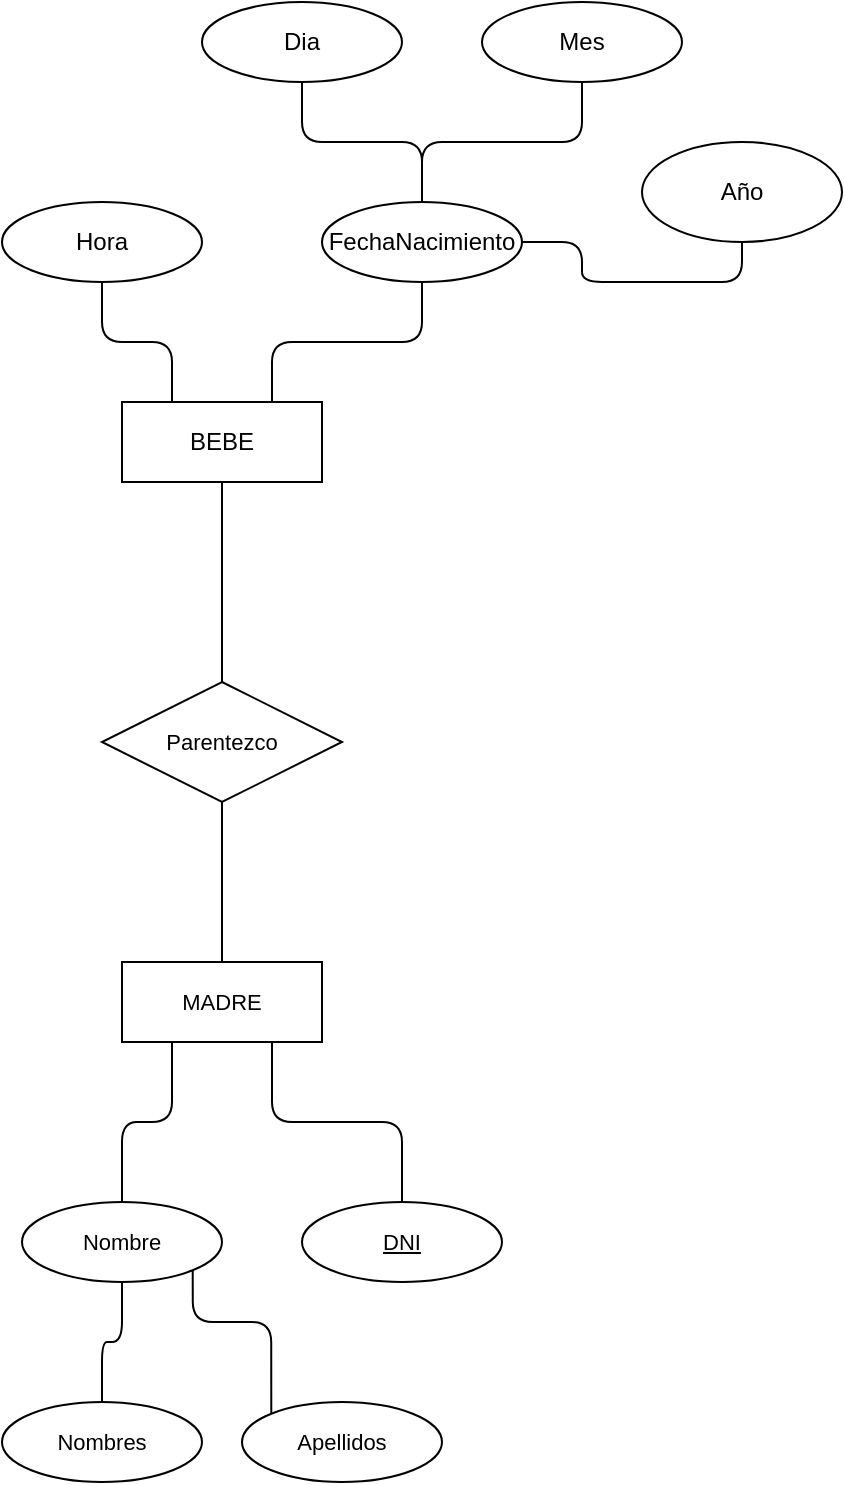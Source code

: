 <mxfile version="21.7.5" type="github">
  <diagram name="Page-1" id="y_5mR8TK6BPSaBvkGL9W">
    <mxGraphModel dx="422" dy="615" grid="1" gridSize="10" guides="1" tooltips="1" connect="1" arrows="1" fold="1" page="1" pageScale="1" pageWidth="1390" pageHeight="980" math="0" shadow="0">
      <root>
        <mxCell id="0" />
        <mxCell id="1" parent="0" />
        <mxCell id="GDuCBMHFjwOo6mm68kUU-7" style="edgeStyle=orthogonalEdgeStyle;rounded=1;orthogonalLoop=1;jettySize=auto;html=1;exitX=0.25;exitY=0;exitDx=0;exitDy=0;endArrow=none;endFill=0;" edge="1" parent="1" source="GDuCBMHFjwOo6mm68kUU-1" target="GDuCBMHFjwOo6mm68kUU-2">
          <mxGeometry relative="1" as="geometry" />
        </mxCell>
        <mxCell id="GDuCBMHFjwOo6mm68kUU-8" style="edgeStyle=orthogonalEdgeStyle;shape=connector;rounded=1;orthogonalLoop=1;jettySize=auto;html=1;exitX=0.75;exitY=0;exitDx=0;exitDy=0;entryX=0.5;entryY=1;entryDx=0;entryDy=0;labelBackgroundColor=default;strokeColor=default;fontFamily=Helvetica;fontSize=11;fontColor=default;endArrow=none;endFill=0;" edge="1" parent="1" source="GDuCBMHFjwOo6mm68kUU-1" target="GDuCBMHFjwOo6mm68kUU-3">
          <mxGeometry relative="1" as="geometry" />
        </mxCell>
        <mxCell id="GDuCBMHFjwOo6mm68kUU-1" value="BEBE" style="whiteSpace=wrap;html=1;align=center;" vertex="1" parent="1">
          <mxGeometry x="70" y="200" width="100" height="40" as="geometry" />
        </mxCell>
        <mxCell id="GDuCBMHFjwOo6mm68kUU-2" value="Hora" style="ellipse;whiteSpace=wrap;html=1;align=center;" vertex="1" parent="1">
          <mxGeometry x="10" y="100" width="100" height="40" as="geometry" />
        </mxCell>
        <mxCell id="GDuCBMHFjwOo6mm68kUU-9" style="edgeStyle=orthogonalEdgeStyle;shape=connector;rounded=1;orthogonalLoop=1;jettySize=auto;html=1;exitX=0.5;exitY=0;exitDx=0;exitDy=0;entryX=0.5;entryY=1;entryDx=0;entryDy=0;labelBackgroundColor=default;strokeColor=default;fontFamily=Helvetica;fontSize=11;fontColor=default;endArrow=none;endFill=0;" edge="1" parent="1" source="GDuCBMHFjwOo6mm68kUU-3" target="GDuCBMHFjwOo6mm68kUU-4">
          <mxGeometry relative="1" as="geometry" />
        </mxCell>
        <mxCell id="GDuCBMHFjwOo6mm68kUU-10" style="edgeStyle=orthogonalEdgeStyle;shape=connector;rounded=1;orthogonalLoop=1;jettySize=auto;html=1;exitX=0.5;exitY=0;exitDx=0;exitDy=0;entryX=0.5;entryY=1;entryDx=0;entryDy=0;labelBackgroundColor=default;strokeColor=default;fontFamily=Helvetica;fontSize=11;fontColor=default;endArrow=none;endFill=0;" edge="1" parent="1" source="GDuCBMHFjwOo6mm68kUU-3" target="GDuCBMHFjwOo6mm68kUU-6">
          <mxGeometry relative="1" as="geometry" />
        </mxCell>
        <mxCell id="GDuCBMHFjwOo6mm68kUU-11" style="edgeStyle=orthogonalEdgeStyle;shape=connector;rounded=1;orthogonalLoop=1;jettySize=auto;html=1;exitX=1;exitY=0.5;exitDx=0;exitDy=0;entryX=0.5;entryY=1;entryDx=0;entryDy=0;labelBackgroundColor=default;strokeColor=default;fontFamily=Helvetica;fontSize=11;fontColor=default;endArrow=none;endFill=0;" edge="1" parent="1" source="GDuCBMHFjwOo6mm68kUU-3" target="GDuCBMHFjwOo6mm68kUU-5">
          <mxGeometry relative="1" as="geometry" />
        </mxCell>
        <mxCell id="GDuCBMHFjwOo6mm68kUU-3" value="FechaNacimiento" style="ellipse;whiteSpace=wrap;html=1;align=center;" vertex="1" parent="1">
          <mxGeometry x="170" y="100" width="100" height="40" as="geometry" />
        </mxCell>
        <mxCell id="GDuCBMHFjwOo6mm68kUU-4" value="Dia" style="ellipse;whiteSpace=wrap;html=1;align=center;" vertex="1" parent="1">
          <mxGeometry x="110" width="100" height="40" as="geometry" />
        </mxCell>
        <mxCell id="GDuCBMHFjwOo6mm68kUU-5" value="Año" style="ellipse;whiteSpace=wrap;html=1;align=center;" vertex="1" parent="1">
          <mxGeometry x="330" y="70" width="100" height="50" as="geometry" />
        </mxCell>
        <mxCell id="GDuCBMHFjwOo6mm68kUU-6" value="Mes" style="ellipse;whiteSpace=wrap;html=1;align=center;" vertex="1" parent="1">
          <mxGeometry x="250" width="100" height="40" as="geometry" />
        </mxCell>
        <mxCell id="GDuCBMHFjwOo6mm68kUU-16" style="edgeStyle=orthogonalEdgeStyle;shape=connector;rounded=1;orthogonalLoop=1;jettySize=auto;html=1;exitX=0.75;exitY=1;exitDx=0;exitDy=0;entryX=0.5;entryY=0;entryDx=0;entryDy=0;labelBackgroundColor=default;strokeColor=default;fontFamily=Helvetica;fontSize=11;fontColor=default;endArrow=none;endFill=0;" edge="1" parent="1" source="GDuCBMHFjwOo6mm68kUU-12" target="GDuCBMHFjwOo6mm68kUU-15">
          <mxGeometry relative="1" as="geometry" />
        </mxCell>
        <mxCell id="GDuCBMHFjwOo6mm68kUU-17" style="edgeStyle=orthogonalEdgeStyle;shape=connector;rounded=1;orthogonalLoop=1;jettySize=auto;html=1;exitX=0.25;exitY=1;exitDx=0;exitDy=0;entryX=0.5;entryY=0;entryDx=0;entryDy=0;labelBackgroundColor=default;strokeColor=default;fontFamily=Helvetica;fontSize=11;fontColor=default;endArrow=none;endFill=0;" edge="1" parent="1" source="GDuCBMHFjwOo6mm68kUU-12" target="GDuCBMHFjwOo6mm68kUU-13">
          <mxGeometry relative="1" as="geometry" />
        </mxCell>
        <mxCell id="GDuCBMHFjwOo6mm68kUU-12" value="MADRE" style="whiteSpace=wrap;html=1;align=center;fontFamily=Helvetica;fontSize=11;fontColor=default;" vertex="1" parent="1">
          <mxGeometry x="70" y="480" width="100" height="40" as="geometry" />
        </mxCell>
        <mxCell id="GDuCBMHFjwOo6mm68kUU-20" style="edgeStyle=orthogonalEdgeStyle;shape=connector;rounded=1;orthogonalLoop=1;jettySize=auto;html=1;exitX=0.5;exitY=1;exitDx=0;exitDy=0;entryX=0.5;entryY=0;entryDx=0;entryDy=0;labelBackgroundColor=default;strokeColor=default;fontFamily=Helvetica;fontSize=11;fontColor=default;endArrow=none;endFill=0;" edge="1" parent="1" source="GDuCBMHFjwOo6mm68kUU-13" target="GDuCBMHFjwOo6mm68kUU-18">
          <mxGeometry relative="1" as="geometry" />
        </mxCell>
        <mxCell id="GDuCBMHFjwOo6mm68kUU-21" style="edgeStyle=orthogonalEdgeStyle;shape=connector;rounded=1;orthogonalLoop=1;jettySize=auto;html=1;exitX=1;exitY=1;exitDx=0;exitDy=0;entryX=0;entryY=0;entryDx=0;entryDy=0;labelBackgroundColor=default;strokeColor=default;fontFamily=Helvetica;fontSize=11;fontColor=default;endArrow=none;endFill=0;" edge="1" parent="1" source="GDuCBMHFjwOo6mm68kUU-13" target="GDuCBMHFjwOo6mm68kUU-19">
          <mxGeometry relative="1" as="geometry">
            <Array as="points">
              <mxPoint x="105" y="660" />
              <mxPoint x="145" y="660" />
            </Array>
          </mxGeometry>
        </mxCell>
        <mxCell id="GDuCBMHFjwOo6mm68kUU-13" value="Nombre" style="ellipse;whiteSpace=wrap;html=1;align=center;fontFamily=Helvetica;fontSize=11;fontColor=default;" vertex="1" parent="1">
          <mxGeometry x="20" y="600" width="100" height="40" as="geometry" />
        </mxCell>
        <mxCell id="GDuCBMHFjwOo6mm68kUU-15" value="DNI" style="ellipse;whiteSpace=wrap;html=1;align=center;fontStyle=4;fontFamily=Helvetica;fontSize=11;fontColor=default;" vertex="1" parent="1">
          <mxGeometry x="160" y="600" width="100" height="40" as="geometry" />
        </mxCell>
        <mxCell id="GDuCBMHFjwOo6mm68kUU-18" value="Nombres" style="ellipse;whiteSpace=wrap;html=1;align=center;fontFamily=Helvetica;fontSize=11;fontColor=default;" vertex="1" parent="1">
          <mxGeometry x="10" y="700" width="100" height="40" as="geometry" />
        </mxCell>
        <mxCell id="GDuCBMHFjwOo6mm68kUU-19" value="Apellidos" style="ellipse;whiteSpace=wrap;html=1;align=center;fontFamily=Helvetica;fontSize=11;fontColor=default;" vertex="1" parent="1">
          <mxGeometry x="130" y="700" width="100" height="40" as="geometry" />
        </mxCell>
        <mxCell id="GDuCBMHFjwOo6mm68kUU-23" style="edgeStyle=orthogonalEdgeStyle;shape=connector;rounded=1;orthogonalLoop=1;jettySize=auto;html=1;exitX=0.5;exitY=1;exitDx=0;exitDy=0;entryX=0.5;entryY=0;entryDx=0;entryDy=0;labelBackgroundColor=default;strokeColor=default;fontFamily=Helvetica;fontSize=11;fontColor=default;endArrow=none;endFill=0;" edge="1" parent="1" source="GDuCBMHFjwOo6mm68kUU-22" target="GDuCBMHFjwOo6mm68kUU-12">
          <mxGeometry relative="1" as="geometry" />
        </mxCell>
        <mxCell id="GDuCBMHFjwOo6mm68kUU-24" style="edgeStyle=orthogonalEdgeStyle;shape=connector;rounded=1;orthogonalLoop=1;jettySize=auto;html=1;exitX=0.5;exitY=0;exitDx=0;exitDy=0;entryX=0.5;entryY=1;entryDx=0;entryDy=0;labelBackgroundColor=default;strokeColor=default;fontFamily=Helvetica;fontSize=11;fontColor=default;endArrow=none;endFill=0;" edge="1" parent="1" source="GDuCBMHFjwOo6mm68kUU-22" target="GDuCBMHFjwOo6mm68kUU-1">
          <mxGeometry relative="1" as="geometry" />
        </mxCell>
        <mxCell id="GDuCBMHFjwOo6mm68kUU-22" value="Parentezco" style="shape=rhombus;perimeter=rhombusPerimeter;whiteSpace=wrap;html=1;align=center;fontFamily=Helvetica;fontSize=11;fontColor=default;" vertex="1" parent="1">
          <mxGeometry x="60" y="340" width="120" height="60" as="geometry" />
        </mxCell>
      </root>
    </mxGraphModel>
  </diagram>
</mxfile>

